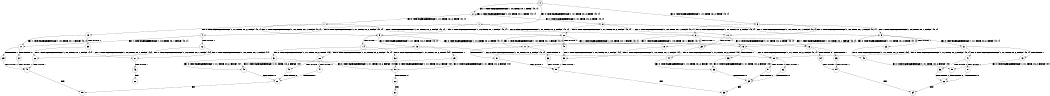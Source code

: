 digraph BCG {
size = "7, 10.5";
center = TRUE;
node [shape = circle];
0 [peripheries = 2];
0 -> 1 [label = "EX !0 !ATOMIC_EXCH_BRANCH (1, +1, TRUE, +0, 2, TRUE) !{0, 1}"];
0 -> 2 [label = "EX !1 !ATOMIC_EXCH_BRANCH (1, +0, TRUE, +0, 1, TRUE) !{0, 1}"];
0 -> 3 [label = "EX !0 !ATOMIC_EXCH_BRANCH (1, +1, TRUE, +0, 2, TRUE) !{0, 1}"];
1 -> 4 [label = "EX !0 !ATOMIC_EXCH_BRANCH (1, +1, TRUE, +0, 2, FALSE) !{0, 1}"];
1 -> 5 [label = "EX !1 !ATOMIC_EXCH_BRANCH (1, +0, TRUE, +0, 1, FALSE) !{0, 1}"];
1 -> 6 [label = "EX !0 !ATOMIC_EXCH_BRANCH (1, +1, TRUE, +0, 2, FALSE) !{0, 1}"];
2 -> 2 [label = "EX !1 !ATOMIC_EXCH_BRANCH (1, +0, TRUE, +0, 1, TRUE) !{0, 1}"];
2 -> 7 [label = "EX !0 !ATOMIC_EXCH_BRANCH (1, +1, TRUE, +0, 2, TRUE) !{0, 1}"];
2 -> 8 [label = "EX !0 !ATOMIC_EXCH_BRANCH (1, +1, TRUE, +0, 2, TRUE) !{0, 1}"];
3 -> 9 [label = "EX !1 !ATOMIC_EXCH_BRANCH (1, +0, TRUE, +0, 1, FALSE) !{0, 1}"];
3 -> 6 [label = "EX !0 !ATOMIC_EXCH_BRANCH (1, +1, TRUE, +0, 2, FALSE) !{0, 1}"];
3 -> 10 [label = "EX !1 !ATOMIC_EXCH_BRANCH (1, +0, TRUE, +0, 1, FALSE) !{0, 1}"];
4 -> 11 [label = "EX !1 !ATOMIC_EXCH_BRANCH (1, +0, TRUE, +0, 1, FALSE) !{0, 1}"];
4 -> 12 [label = "TERMINATE !0"];
5 -> 13 [label = "EX !0 !ATOMIC_EXCH_BRANCH (1, +1, TRUE, +0, 2, TRUE) !{0, 1}"];
5 -> 14 [label = "TERMINATE !1"];
5 -> 15 [label = "EX !0 !ATOMIC_EXCH_BRANCH (1, +1, TRUE, +0, 2, TRUE) !{0, 1}"];
6 -> 16 [label = "EX !1 !ATOMIC_EXCH_BRANCH (1, +0, TRUE, +0, 1, FALSE) !{0, 1}"];
6 -> 17 [label = "EX !1 !ATOMIC_EXCH_BRANCH (1, +0, TRUE, +0, 1, FALSE) !{0, 1}"];
6 -> 18 [label = "TERMINATE !0"];
7 -> 19 [label = "EX !0 !ATOMIC_EXCH_BRANCH (1, +1, TRUE, +0, 2, FALSE) !{0, 1}"];
7 -> 5 [label = "EX !1 !ATOMIC_EXCH_BRANCH (1, +0, TRUE, +0, 1, FALSE) !{0, 1}"];
7 -> 20 [label = "EX !0 !ATOMIC_EXCH_BRANCH (1, +1, TRUE, +0, 2, FALSE) !{0, 1}"];
8 -> 9 [label = "EX !1 !ATOMIC_EXCH_BRANCH (1, +0, TRUE, +0, 1, FALSE) !{0, 1}"];
8 -> 20 [label = "EX !0 !ATOMIC_EXCH_BRANCH (1, +1, TRUE, +0, 2, FALSE) !{0, 1}"];
8 -> 10 [label = "EX !1 !ATOMIC_EXCH_BRANCH (1, +0, TRUE, +0, 1, FALSE) !{0, 1}"];
9 -> 21 [label = "EX !0 !ATOMIC_EXCH_BRANCH (1, +1, TRUE, +0, 2, TRUE) !{0, 1}"];
9 -> 22 [label = "TERMINATE !1"];
9 -> 15 [label = "EX !0 !ATOMIC_EXCH_BRANCH (1, +1, TRUE, +0, 2, TRUE) !{0, 1}"];
10 -> 15 [label = "EX !0 !ATOMIC_EXCH_BRANCH (1, +1, TRUE, +0, 2, TRUE) !{0, 1}"];
10 -> 23 [label = "TERMINATE !1"];
11 -> 24 [label = "TERMINATE !0"];
11 -> 25 [label = "TERMINATE !1"];
12 -> 26 [label = "EX !1 !ATOMIC_EXCH_BRANCH (1, +0, TRUE, +0, 1, FALSE) !{1}"];
12 -> 27 [label = "EX !1 !ATOMIC_EXCH_BRANCH (1, +0, TRUE, +0, 1, FALSE) !{1}"];
13 -> 28 [label = "EX !0 !ATOMIC_EXCH_BRANCH (1, +1, TRUE, +0, 2, FALSE) !{0, 1}"];
13 -> 29 [label = "TERMINATE !1"];
13 -> 30 [label = "EX !0 !ATOMIC_EXCH_BRANCH (1, +1, TRUE, +0, 2, FALSE) !{0, 1}"];
14 -> 31 [label = "EX !0 !ATOMIC_EXCH_BRANCH (1, +1, TRUE, +0, 2, TRUE) !{0}"];
14 -> 32 [label = "EX !0 !ATOMIC_EXCH_BRANCH (1, +1, TRUE, +0, 2, TRUE) !{0}"];
15 -> 30 [label = "EX !0 !ATOMIC_EXCH_BRANCH (1, +1, TRUE, +0, 2, FALSE) !{0, 1}"];
15 -> 33 [label = "TERMINATE !1"];
16 -> 34 [label = "TERMINATE !0"];
16 -> 35 [label = "TERMINATE !1"];
17 -> 36 [label = "TERMINATE !0"];
17 -> 37 [label = "TERMINATE !1"];
18 -> 38 [label = "EX !1 !ATOMIC_EXCH_BRANCH (1, +0, TRUE, +0, 1, FALSE) !{1}"];
19 -> 11 [label = "EX !1 !ATOMIC_EXCH_BRANCH (1, +0, TRUE, +0, 1, FALSE) !{0, 1}"];
19 -> 39 [label = "TERMINATE !0"];
20 -> 16 [label = "EX !1 !ATOMIC_EXCH_BRANCH (1, +0, TRUE, +0, 1, FALSE) !{0, 1}"];
20 -> 17 [label = "EX !1 !ATOMIC_EXCH_BRANCH (1, +0, TRUE, +0, 1, FALSE) !{0, 1}"];
20 -> 40 [label = "TERMINATE !0"];
21 -> 41 [label = "EX !0 !ATOMIC_EXCH_BRANCH (1, +1, TRUE, +0, 2, FALSE) !{0, 1}"];
21 -> 42 [label = "TERMINATE !1"];
21 -> 30 [label = "EX !0 !ATOMIC_EXCH_BRANCH (1, +1, TRUE, +0, 2, FALSE) !{0, 1}"];
22 -> 43 [label = "EX !0 !ATOMIC_EXCH_BRANCH (1, +1, TRUE, +0, 2, TRUE) !{0}"];
23 -> 44 [label = "EX !0 !ATOMIC_EXCH_BRANCH (1, +1, TRUE, +0, 2, TRUE) !{0}"];
24 -> 45 [label = "TERMINATE !1"];
25 -> 45 [label = "TERMINATE !0"];
26 -> 45 [label = "TERMINATE !1"];
27 -> 46 [label = "TERMINATE !1"];
28 -> 47 [label = "TERMINATE !0"];
28 -> 48 [label = "TERMINATE !1"];
29 -> 49 [label = "EX !0 !ATOMIC_EXCH_BRANCH (1, +1, TRUE, +0, 2, FALSE) !{0}"];
29 -> 50 [label = "EX !0 !ATOMIC_EXCH_BRANCH (1, +1, TRUE, +0, 2, FALSE) !{0}"];
30 -> 51 [label = "TERMINATE !0"];
30 -> 52 [label = "TERMINATE !1"];
31 -> 49 [label = "EX !0 !ATOMIC_EXCH_BRANCH (1, +1, TRUE, +0, 2, FALSE) !{0}"];
31 -> 50 [label = "EX !0 !ATOMIC_EXCH_BRANCH (1, +1, TRUE, +0, 2, FALSE) !{0}"];
32 -> 50 [label = "EX !0 !ATOMIC_EXCH_BRANCH (1, +1, TRUE, +0, 2, FALSE) !{0}"];
33 -> 53 [label = "EX !0 !ATOMIC_EXCH_BRANCH (1, +1, TRUE, +0, 2, FALSE) !{0}"];
34 -> 54 [label = "TERMINATE !1"];
35 -> 54 [label = "TERMINATE !0"];
36 -> 55 [label = "TERMINATE !1"];
37 -> 55 [label = "TERMINATE !0"];
38 -> 55 [label = "TERMINATE !1"];
39 -> 26 [label = "EX !1 !ATOMIC_EXCH_BRANCH (1, +0, TRUE, +0, 1, FALSE) !{1}"];
39 -> 27 [label = "EX !1 !ATOMIC_EXCH_BRANCH (1, +0, TRUE, +0, 1, FALSE) !{1}"];
40 -> 38 [label = "EX !1 !ATOMIC_EXCH_BRANCH (1, +0, TRUE, +0, 1, FALSE) !{1}"];
41 -> 56 [label = "TERMINATE !0"];
41 -> 57 [label = "TERMINATE !1"];
42 -> 58 [label = "EX !0 !ATOMIC_EXCH_BRANCH (1, +1, TRUE, +0, 2, FALSE) !{0}"];
43 -> 58 [label = "EX !0 !ATOMIC_EXCH_BRANCH (1, +1, TRUE, +0, 2, FALSE) !{0}"];
44 -> 53 [label = "EX !0 !ATOMIC_EXCH_BRANCH (1, +1, TRUE, +0, 2, FALSE) !{0}"];
45 -> 59 [label = "exit"];
46 -> 60 [label = "exit"];
47 -> 61 [label = "TERMINATE !1"];
48 -> 61 [label = "TERMINATE !0"];
49 -> 61 [label = "TERMINATE !0"];
50 -> 62 [label = "TERMINATE !0"];
51 -> 63 [label = "TERMINATE !1"];
52 -> 63 [label = "TERMINATE !0"];
53 -> 63 [label = "TERMINATE !0"];
54 -> 64 [label = "exit"];
55 -> 65 [label = "exit"];
56 -> 66 [label = "TERMINATE !1"];
57 -> 66 [label = "TERMINATE !0"];
58 -> 66 [label = "TERMINATE !0"];
61 -> 59 [label = "exit"];
62 -> 67 [label = "exit"];
63 -> 65 [label = "exit"];
66 -> 64 [label = "exit"];
}
